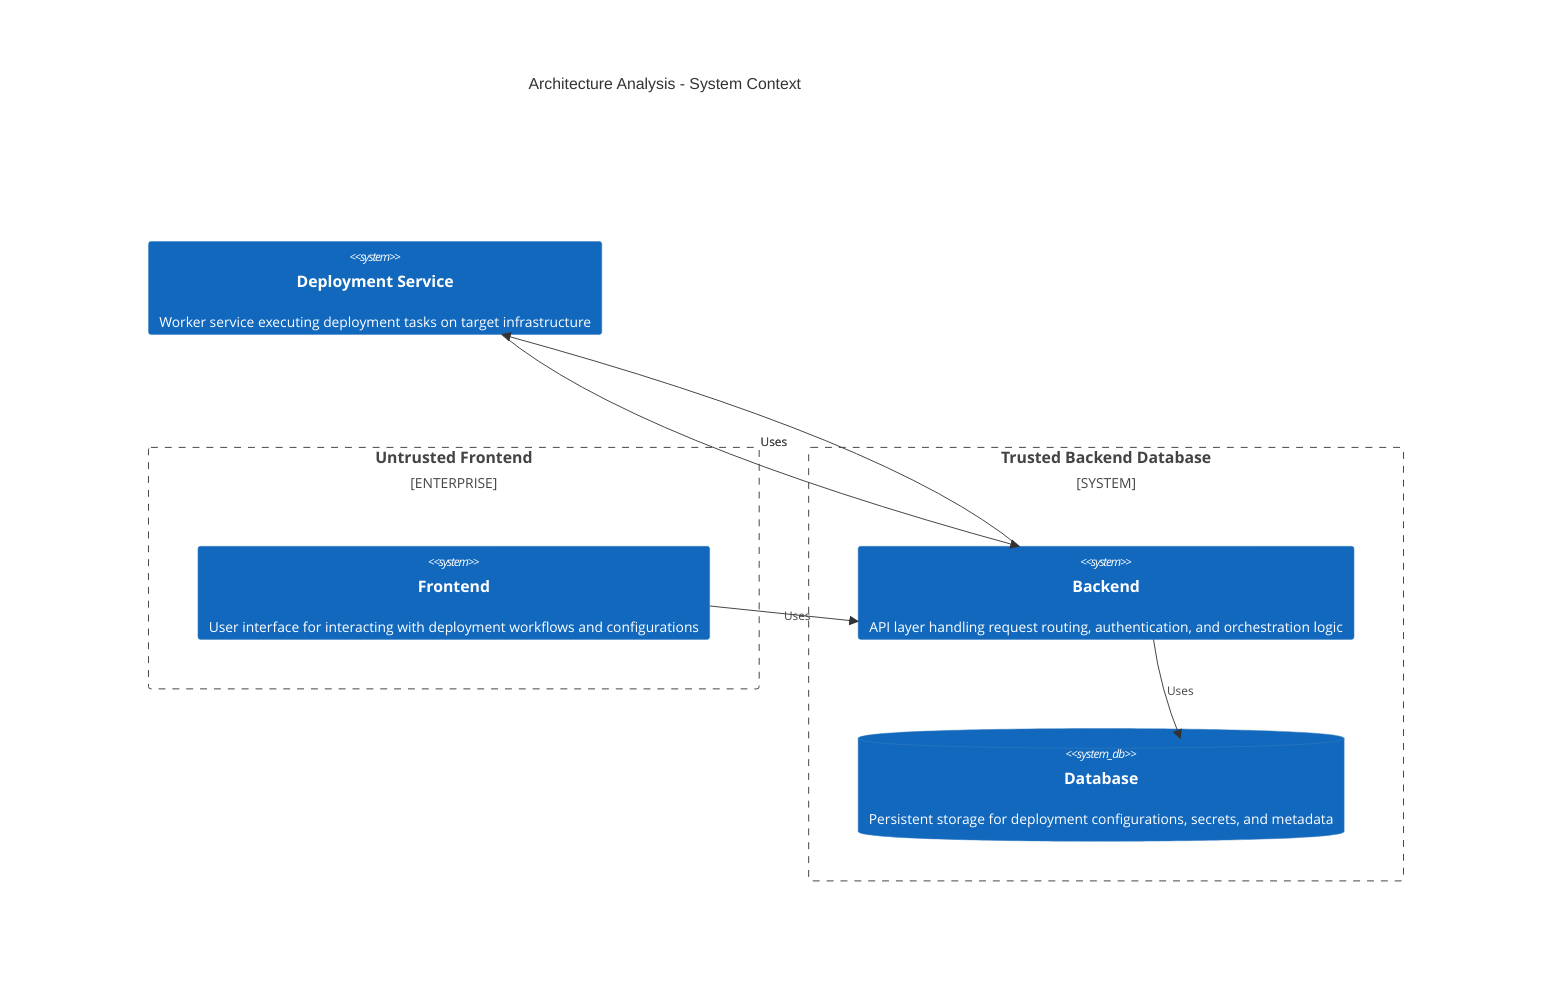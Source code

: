 C4Context
    title Architecture Analysis - System Context
    Enterprise_Boundary(tb_Untrusted_Frontend, "Untrusted Frontend") {
        System(Frontend, "Frontend", "User interface for interacting with deployment workflows and configurations")
    }
    System_Boundary(tb_Trusted_Backend___Database, "Trusted Backend  Database") {
        System(Backend, "Backend", "API layer handling request routing, authentication, and orchestration logic")
        SystemDb(Database, "Database", "Persistent storage for deployment configurations, secrets, and metadata")
    }
    System(Deployment_Service, "Deployment Service", "Worker service executing deployment tasks on target infrastructure")

    Rel(Frontend, Backend, "Uses")
    Rel(Backend, Database, "Uses")
    Rel(Backend, Deployment_Service, "Uses")
    Rel(Deployment_Service, Backend, "Uses")